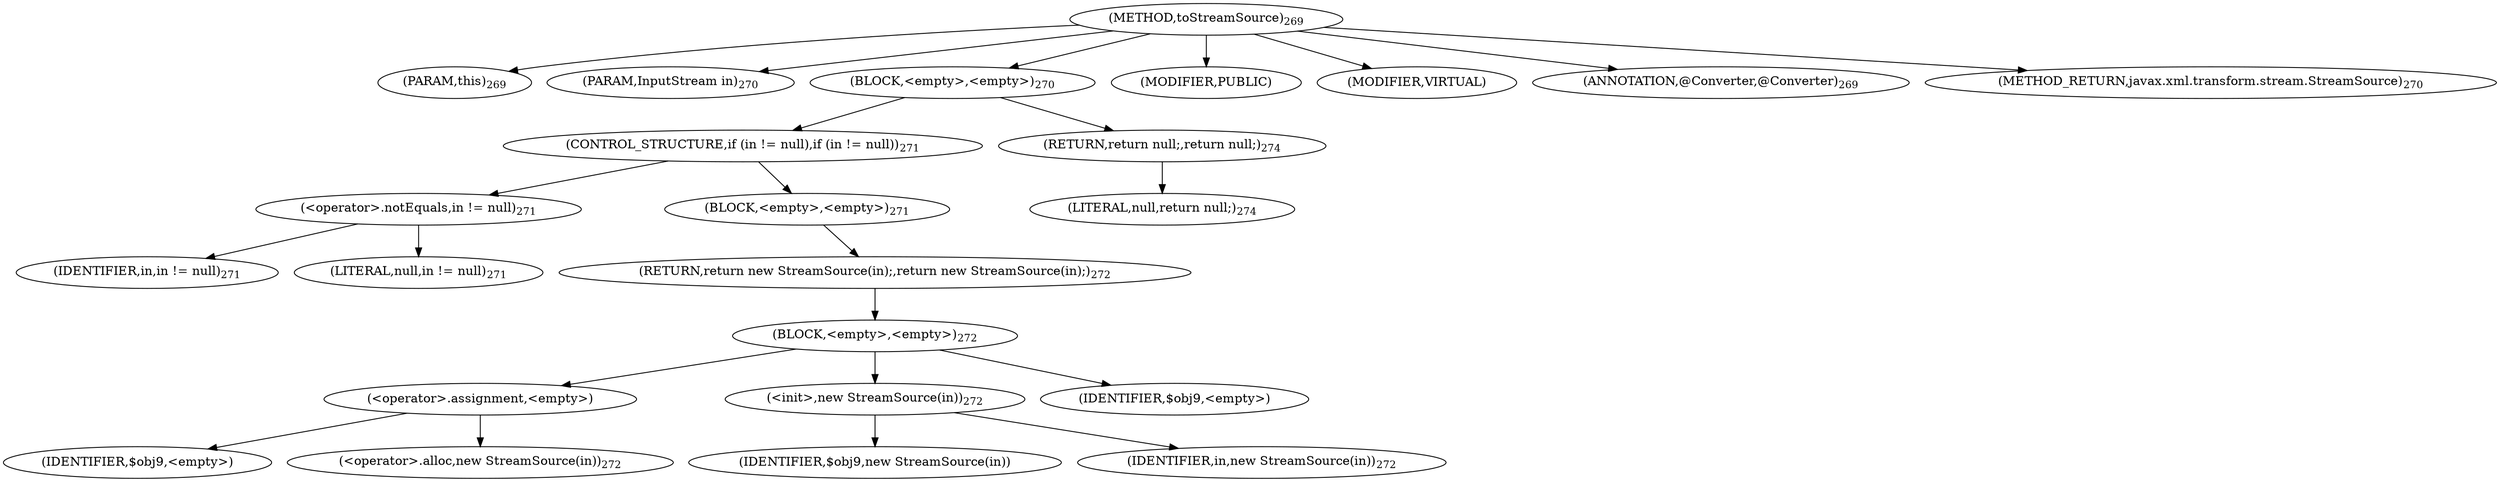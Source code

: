 digraph "toStreamSource" {  
"540" [label = <(METHOD,toStreamSource)<SUB>269</SUB>> ]
"541" [label = <(PARAM,this)<SUB>269</SUB>> ]
"542" [label = <(PARAM,InputStream in)<SUB>270</SUB>> ]
"543" [label = <(BLOCK,&lt;empty&gt;,&lt;empty&gt;)<SUB>270</SUB>> ]
"544" [label = <(CONTROL_STRUCTURE,if (in != null),if (in != null))<SUB>271</SUB>> ]
"545" [label = <(&lt;operator&gt;.notEquals,in != null)<SUB>271</SUB>> ]
"546" [label = <(IDENTIFIER,in,in != null)<SUB>271</SUB>> ]
"547" [label = <(LITERAL,null,in != null)<SUB>271</SUB>> ]
"548" [label = <(BLOCK,&lt;empty&gt;,&lt;empty&gt;)<SUB>271</SUB>> ]
"549" [label = <(RETURN,return new StreamSource(in);,return new StreamSource(in);)<SUB>272</SUB>> ]
"550" [label = <(BLOCK,&lt;empty&gt;,&lt;empty&gt;)<SUB>272</SUB>> ]
"551" [label = <(&lt;operator&gt;.assignment,&lt;empty&gt;)> ]
"552" [label = <(IDENTIFIER,$obj9,&lt;empty&gt;)> ]
"553" [label = <(&lt;operator&gt;.alloc,new StreamSource(in))<SUB>272</SUB>> ]
"554" [label = <(&lt;init&gt;,new StreamSource(in))<SUB>272</SUB>> ]
"555" [label = <(IDENTIFIER,$obj9,new StreamSource(in))> ]
"556" [label = <(IDENTIFIER,in,new StreamSource(in))<SUB>272</SUB>> ]
"557" [label = <(IDENTIFIER,$obj9,&lt;empty&gt;)> ]
"558" [label = <(RETURN,return null;,return null;)<SUB>274</SUB>> ]
"559" [label = <(LITERAL,null,return null;)<SUB>274</SUB>> ]
"560" [label = <(MODIFIER,PUBLIC)> ]
"561" [label = <(MODIFIER,VIRTUAL)> ]
"562" [label = <(ANNOTATION,@Converter,@Converter)<SUB>269</SUB>> ]
"563" [label = <(METHOD_RETURN,javax.xml.transform.stream.StreamSource)<SUB>270</SUB>> ]
  "540" -> "541" 
  "540" -> "542" 
  "540" -> "543" 
  "540" -> "560" 
  "540" -> "561" 
  "540" -> "562" 
  "540" -> "563" 
  "543" -> "544" 
  "543" -> "558" 
  "544" -> "545" 
  "544" -> "548" 
  "545" -> "546" 
  "545" -> "547" 
  "548" -> "549" 
  "549" -> "550" 
  "550" -> "551" 
  "550" -> "554" 
  "550" -> "557" 
  "551" -> "552" 
  "551" -> "553" 
  "554" -> "555" 
  "554" -> "556" 
  "558" -> "559" 
}
